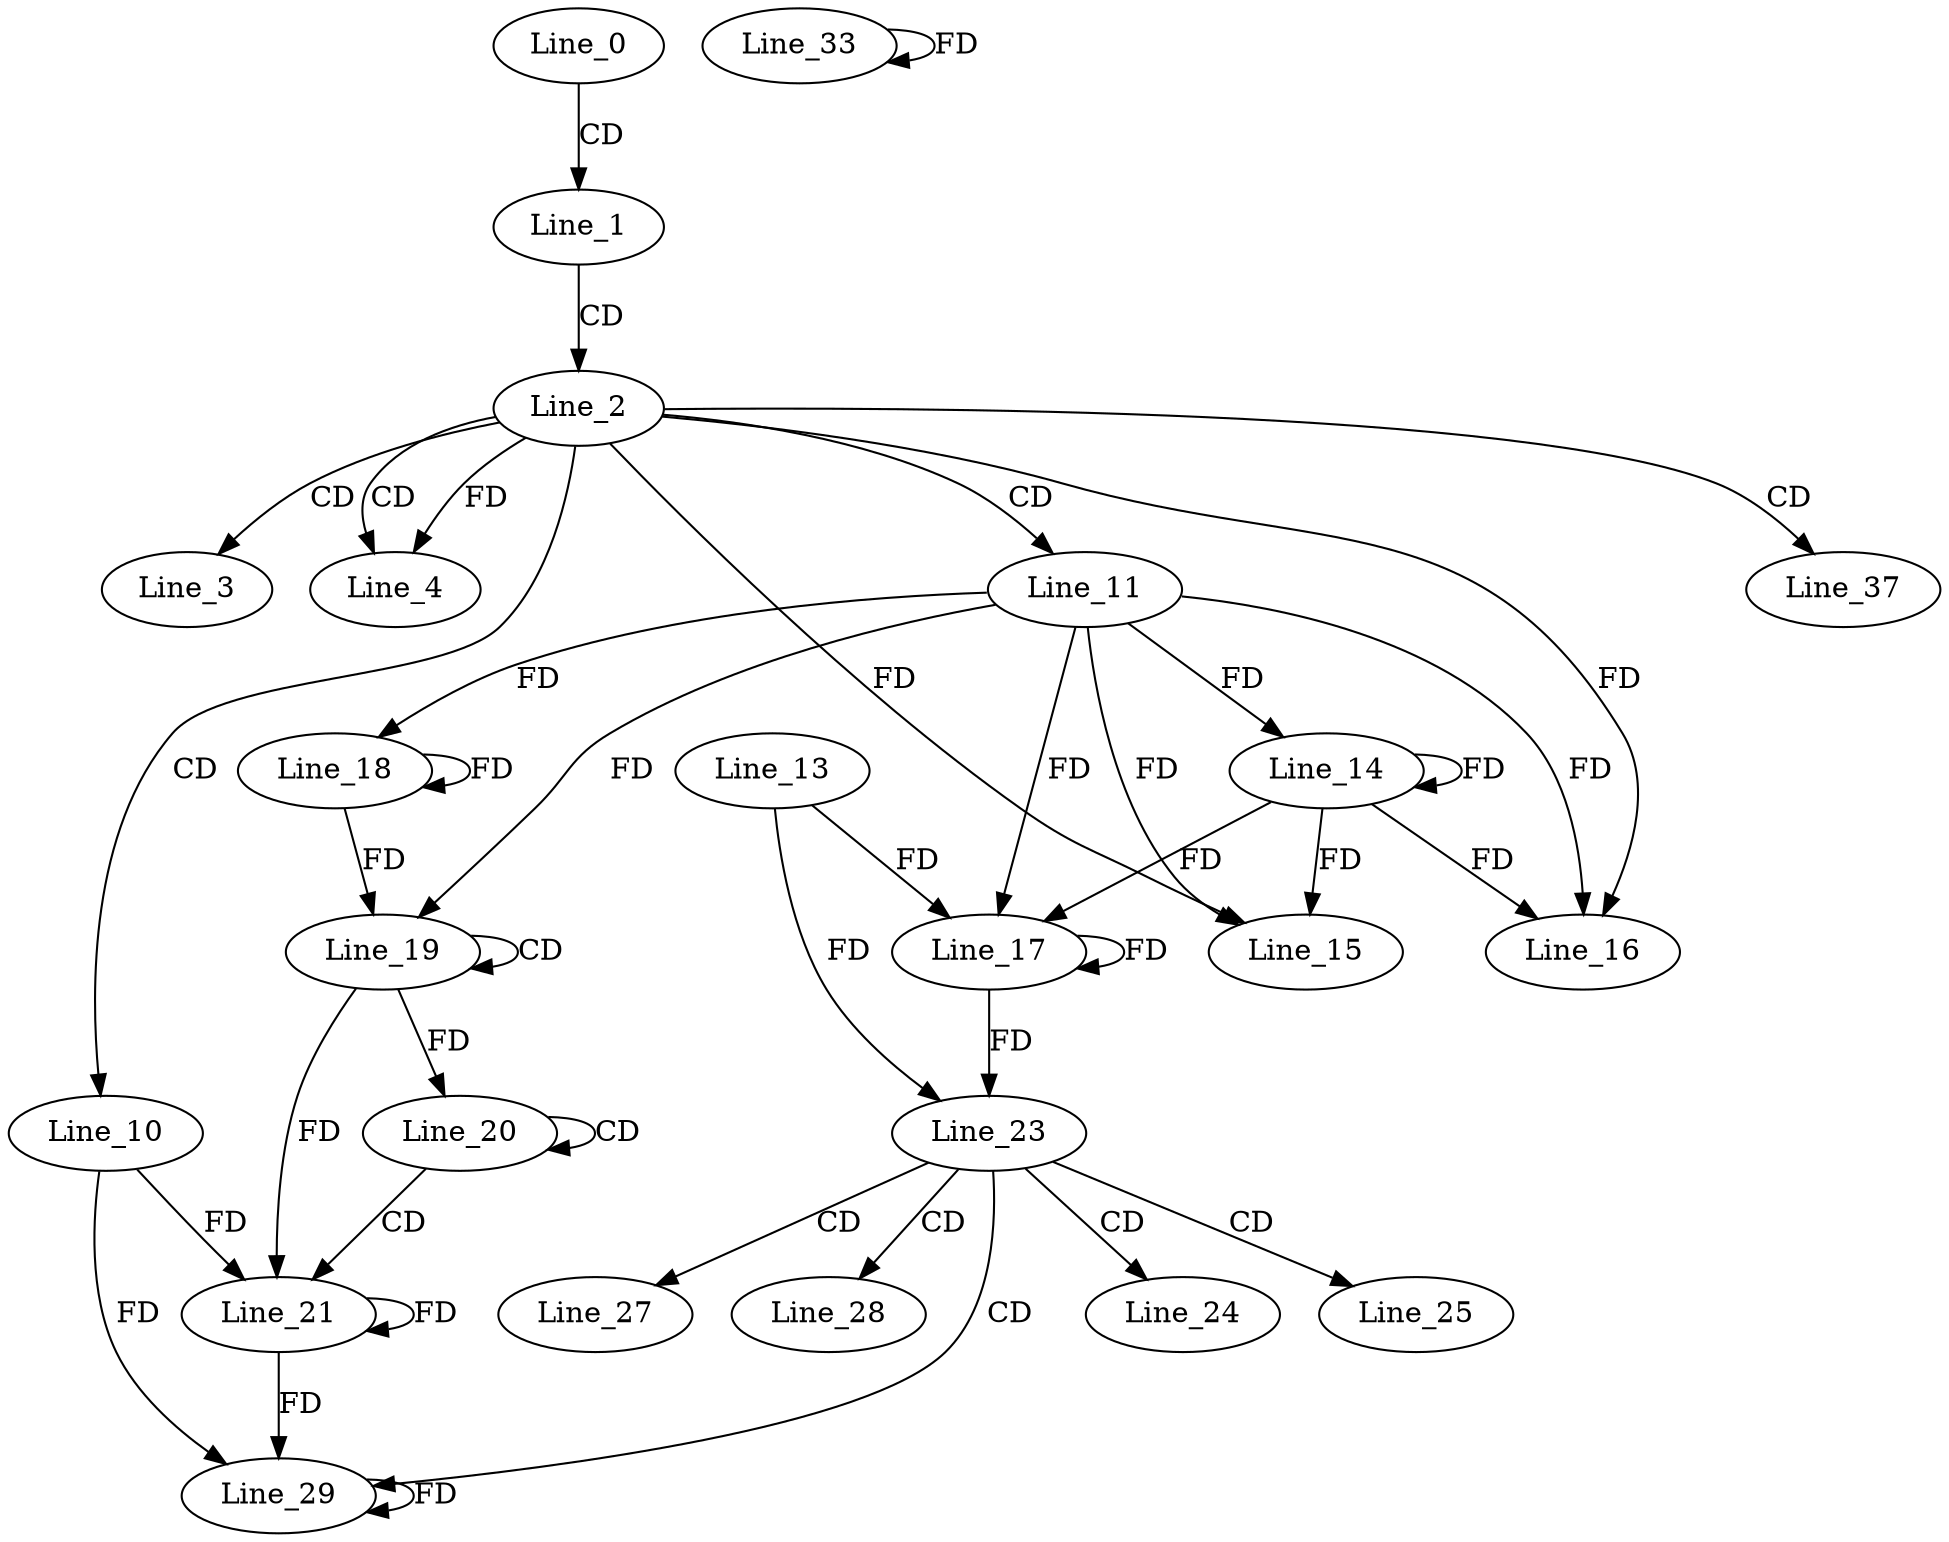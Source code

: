 digraph G {
  Line_0;
  Line_1;
  Line_2;
  Line_3;
  Line_4;
  Line_4;
  Line_4;
  Line_10;
  Line_11;
  Line_14;
  Line_14;
  Line_15;
  Line_16;
  Line_16;
  Line_13;
  Line_17;
  Line_17;
  Line_18;
  Line_18;
  Line_19;
  Line_19;
  Line_20;
  Line_20;
  Line_21;
  Line_21;
  Line_23;
  Line_24;
  Line_25;
  Line_27;
  Line_28;
  Line_29;
  Line_33;
  Line_37;
  Line_0 -> Line_1 [ label="CD" ];
  Line_1 -> Line_2 [ label="CD" ];
  Line_2 -> Line_3 [ label="CD" ];
  Line_2 -> Line_4 [ label="CD" ];
  Line_2 -> Line_4 [ label="FD" ];
  Line_2 -> Line_10 [ label="CD" ];
  Line_2 -> Line_11 [ label="CD" ];
  Line_11 -> Line_14 [ label="FD" ];
  Line_14 -> Line_14 [ label="FD" ];
  Line_11 -> Line_15 [ label="FD" ];
  Line_14 -> Line_15 [ label="FD" ];
  Line_2 -> Line_15 [ label="FD" ];
  Line_11 -> Line_16 [ label="FD" ];
  Line_14 -> Line_16 [ label="FD" ];
  Line_2 -> Line_16 [ label="FD" ];
  Line_13 -> Line_17 [ label="FD" ];
  Line_17 -> Line_17 [ label="FD" ];
  Line_11 -> Line_17 [ label="FD" ];
  Line_14 -> Line_17 [ label="FD" ];
  Line_11 -> Line_18 [ label="FD" ];
  Line_18 -> Line_18 [ label="FD" ];
  Line_19 -> Line_19 [ label="CD" ];
  Line_11 -> Line_19 [ label="FD" ];
  Line_18 -> Line_19 [ label="FD" ];
  Line_20 -> Line_20 [ label="CD" ];
  Line_19 -> Line_20 [ label="FD" ];
  Line_20 -> Line_21 [ label="CD" ];
  Line_21 -> Line_21 [ label="FD" ];
  Line_10 -> Line_21 [ label="FD" ];
  Line_19 -> Line_21 [ label="FD" ];
  Line_13 -> Line_23 [ label="FD" ];
  Line_17 -> Line_23 [ label="FD" ];
  Line_23 -> Line_24 [ label="CD" ];
  Line_23 -> Line_25 [ label="CD" ];
  Line_23 -> Line_27 [ label="CD" ];
  Line_23 -> Line_28 [ label="CD" ];
  Line_23 -> Line_29 [ label="CD" ];
  Line_21 -> Line_29 [ label="FD" ];
  Line_10 -> Line_29 [ label="FD" ];
  Line_29 -> Line_29 [ label="FD" ];
  Line_33 -> Line_33 [ label="FD" ];
  Line_2 -> Line_37 [ label="CD" ];
}
